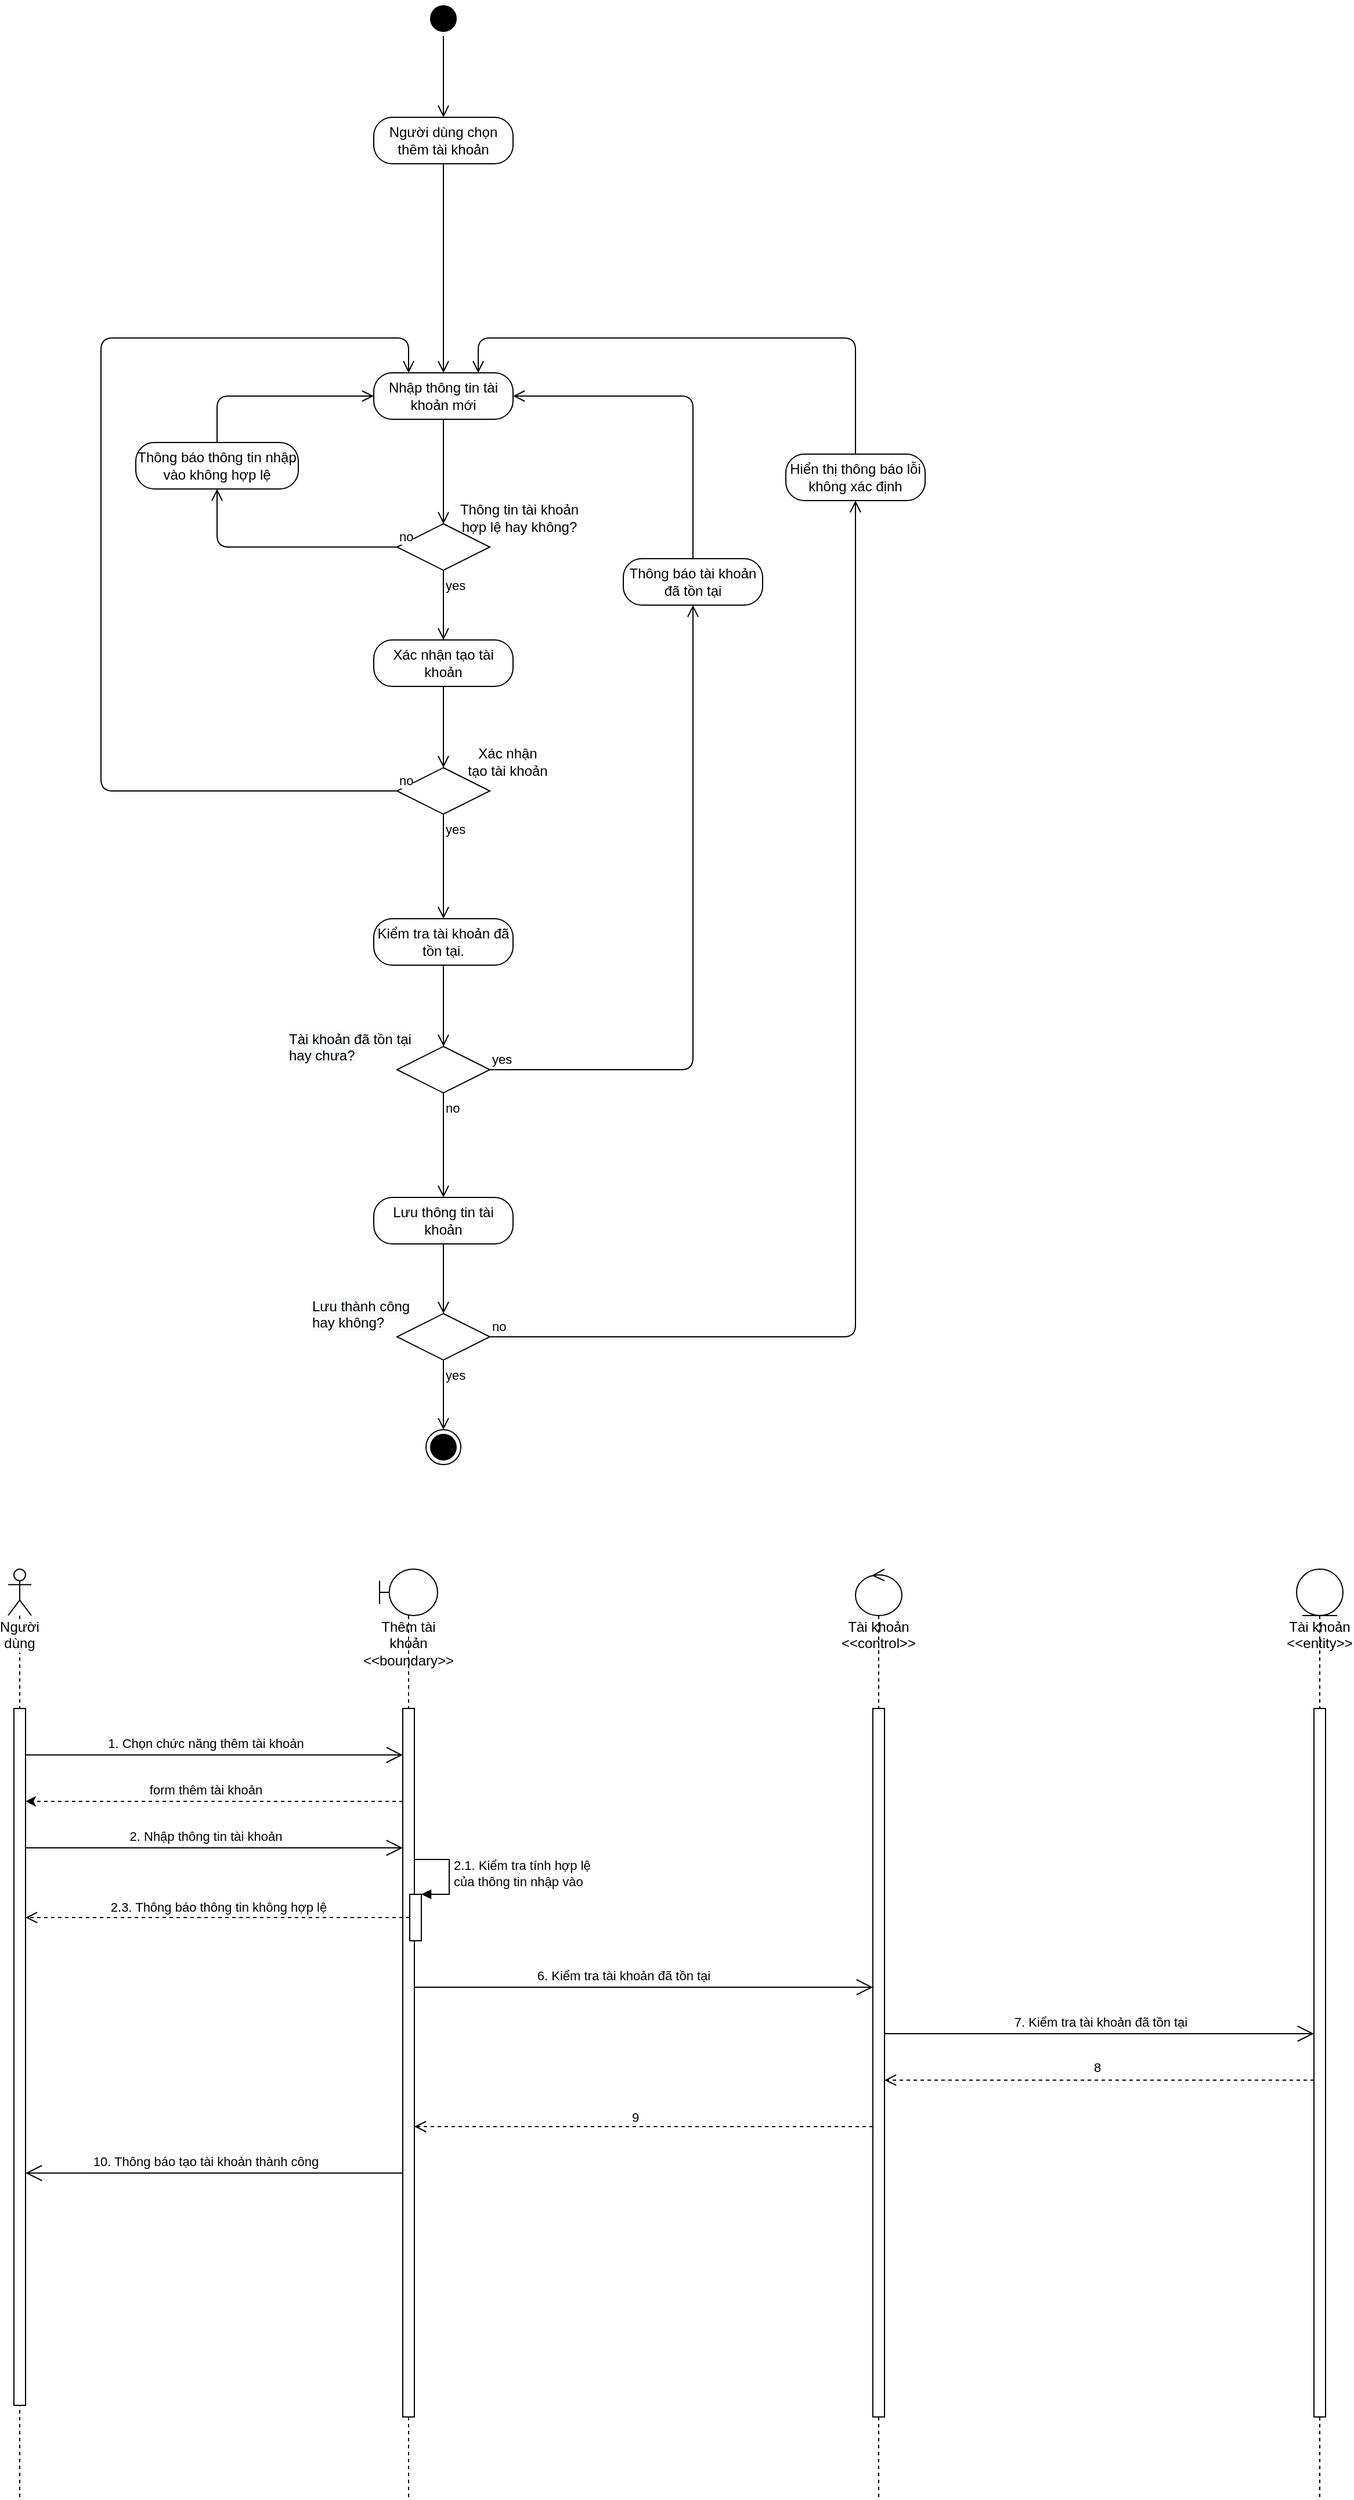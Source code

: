 <mxfile version="13.10.2" type="github">
  <diagram id="-hHKwc8TE8wEk4itMou8" name="Page-1">
    <mxGraphModel dx="942" dy="582" grid="1" gridSize="10" guides="1" tooltips="1" connect="1" arrows="1" fold="1" page="1" pageScale="1" pageWidth="850" pageHeight="1100" math="0" shadow="0">
      <root>
        <mxCell id="0" />
        <mxCell id="1" parent="0" />
        <mxCell id="u_T7zBw5QUFRuD9IZm7b-1" value="" style="ellipse;html=1;shape=startState;fillColor=#000000;" parent="1" vertex="1">
          <mxGeometry x="390" y="10" width="30" height="30" as="geometry" />
        </mxCell>
        <mxCell id="u_T7zBw5QUFRuD9IZm7b-2" value="" style="edgeStyle=orthogonalEdgeStyle;html=1;verticalAlign=bottom;endArrow=open;endSize=8;" parent="1" source="u_T7zBw5QUFRuD9IZm7b-1" target="u_T7zBw5QUFRuD9IZm7b-3" edge="1">
          <mxGeometry relative="1" as="geometry">
            <mxPoint x="405" y="230" as="targetPoint" />
          </mxGeometry>
        </mxCell>
        <mxCell id="u_T7zBw5QUFRuD9IZm7b-3" value="Người dùng chọn thêm tài khoản" style="rounded=1;whiteSpace=wrap;html=1;arcSize=40;fontColor=#000000;fillColor=#FFFFFF;" parent="1" vertex="1">
          <mxGeometry x="345" y="110" width="120" height="40" as="geometry" />
        </mxCell>
        <mxCell id="u_T7zBw5QUFRuD9IZm7b-4" value="" style="edgeStyle=orthogonalEdgeStyle;html=1;verticalAlign=bottom;endArrow=open;endSize=8;" parent="1" source="u_T7zBw5QUFRuD9IZm7b-3" target="u_T7zBw5QUFRuD9IZm7b-7" edge="1">
          <mxGeometry relative="1" as="geometry">
            <mxPoint x="405" y="210" as="targetPoint" />
          </mxGeometry>
        </mxCell>
        <mxCell id="u_T7zBw5QUFRuD9IZm7b-7" value="Nhập thông tin tài khoản mới" style="rounded=1;whiteSpace=wrap;html=1;arcSize=40;fontColor=#000000;fillColor=#FFFFFF;" parent="1" vertex="1">
          <mxGeometry x="345" y="330" width="120" height="40" as="geometry" />
        </mxCell>
        <mxCell id="u_T7zBw5QUFRuD9IZm7b-8" value="" style="edgeStyle=orthogonalEdgeStyle;html=1;verticalAlign=bottom;endArrow=open;endSize=8;entryX=0.5;entryY=0;entryDx=0;entryDy=0;" parent="1" source="u_T7zBw5QUFRuD9IZm7b-7" target="u_T7zBw5QUFRuD9IZm7b-9" edge="1">
          <mxGeometry relative="1" as="geometry">
            <mxPoint x="405" y="440" as="targetPoint" />
          </mxGeometry>
        </mxCell>
        <mxCell id="u_T7zBw5QUFRuD9IZm7b-9" value="" style="rhombus;whiteSpace=wrap;html=1;fillColor=#FFFFFF;" parent="1" vertex="1">
          <mxGeometry x="365" y="460" width="80" height="40" as="geometry" />
        </mxCell>
        <mxCell id="u_T7zBw5QUFRuD9IZm7b-10" value="no" style="edgeStyle=orthogonalEdgeStyle;html=1;align=left;verticalAlign=bottom;endArrow=open;endSize=8;entryX=0.5;entryY=1;entryDx=0;entryDy=0;" parent="1" source="u_T7zBw5QUFRuD9IZm7b-9" target="u_T7zBw5QUFRuD9IZm7b-13" edge="1">
          <mxGeometry x="-1" relative="1" as="geometry">
            <mxPoint x="200" y="460" as="targetPoint" />
            <mxPoint x="340" y="480" as="sourcePoint" />
          </mxGeometry>
        </mxCell>
        <mxCell id="u_T7zBw5QUFRuD9IZm7b-11" value="yes" style="edgeStyle=orthogonalEdgeStyle;html=1;align=left;verticalAlign=top;endArrow=open;endSize=8;" parent="1" source="u_T7zBw5QUFRuD9IZm7b-9" target="u_T7zBw5QUFRuD9IZm7b-35" edge="1">
          <mxGeometry x="-1" relative="1" as="geometry">
            <mxPoint x="405" y="580" as="targetPoint" />
          </mxGeometry>
        </mxCell>
        <mxCell id="u_T7zBw5QUFRuD9IZm7b-13" value="Thông báo thông tin nhập vào không hợp lệ" style="rounded=1;whiteSpace=wrap;html=1;arcSize=40;fontColor=#000000;fillColor=#FFFFFF;" parent="1" vertex="1">
          <mxGeometry x="140" y="390" width="140" height="40" as="geometry" />
        </mxCell>
        <mxCell id="u_T7zBw5QUFRuD9IZm7b-14" value="" style="edgeStyle=orthogonalEdgeStyle;html=1;verticalAlign=bottom;endArrow=open;endSize=8;entryX=0;entryY=0.5;entryDx=0;entryDy=0;exitX=0.5;exitY=0;exitDx=0;exitDy=0;" parent="1" source="u_T7zBw5QUFRuD9IZm7b-13" target="u_T7zBw5QUFRuD9IZm7b-7" edge="1">
          <mxGeometry relative="1" as="geometry">
            <mxPoint x="180" y="430" as="targetPoint" />
            <Array as="points">
              <mxPoint x="210" y="350" />
            </Array>
          </mxGeometry>
        </mxCell>
        <mxCell id="u_T7zBw5QUFRuD9IZm7b-18" value="Kiểm tra tài khoản đã tồn tại." style="rounded=1;whiteSpace=wrap;html=1;arcSize=40;fontColor=#000000;fillColor=#FFFFFF;" parent="1" vertex="1">
          <mxGeometry x="345" y="800" width="120" height="40" as="geometry" />
        </mxCell>
        <mxCell id="u_T7zBw5QUFRuD9IZm7b-19" value="" style="edgeStyle=orthogonalEdgeStyle;html=1;verticalAlign=bottom;endArrow=open;endSize=8;" parent="1" source="u_T7zBw5QUFRuD9IZm7b-18" target="u_T7zBw5QUFRuD9IZm7b-20" edge="1">
          <mxGeometry relative="1" as="geometry">
            <mxPoint x="405" y="930" as="targetPoint" />
          </mxGeometry>
        </mxCell>
        <mxCell id="u_T7zBw5QUFRuD9IZm7b-20" value="" style="rhombus;whiteSpace=wrap;html=1;fillColor=#FFFFFF;" parent="1" vertex="1">
          <mxGeometry x="365" y="910" width="80" height="40" as="geometry" />
        </mxCell>
        <mxCell id="u_T7zBw5QUFRuD9IZm7b-21" value="yes" style="edgeStyle=orthogonalEdgeStyle;html=1;align=left;verticalAlign=bottom;endArrow=open;endSize=8;" parent="1" source="u_T7zBw5QUFRuD9IZm7b-20" target="u_T7zBw5QUFRuD9IZm7b-24" edge="1">
          <mxGeometry x="-1" relative="1" as="geometry">
            <mxPoint x="640" y="480" as="targetPoint" />
          </mxGeometry>
        </mxCell>
        <mxCell id="u_T7zBw5QUFRuD9IZm7b-22" value="no" style="edgeStyle=orthogonalEdgeStyle;html=1;align=left;verticalAlign=top;endArrow=open;endSize=8;" parent="1" source="u_T7zBw5QUFRuD9IZm7b-20" target="u_T7zBw5QUFRuD9IZm7b-26" edge="1">
          <mxGeometry x="-1" relative="1" as="geometry">
            <mxPoint x="405" y="1070" as="targetPoint" />
          </mxGeometry>
        </mxCell>
        <mxCell id="u_T7zBw5QUFRuD9IZm7b-24" value="Thông báo tài khoản đã tồn tại" style="rounded=1;whiteSpace=wrap;html=1;arcSize=40;fontColor=#000000;fillColor=#FFFFFF;" parent="1" vertex="1">
          <mxGeometry x="560" y="490" width="120" height="40" as="geometry" />
        </mxCell>
        <mxCell id="u_T7zBw5QUFRuD9IZm7b-25" value="" style="edgeStyle=orthogonalEdgeStyle;html=1;verticalAlign=bottom;endArrow=open;endSize=8;entryX=1;entryY=0.5;entryDx=0;entryDy=0;" parent="1" source="u_T7zBw5QUFRuD9IZm7b-24" target="u_T7zBw5QUFRuD9IZm7b-7" edge="1">
          <mxGeometry relative="1" as="geometry">
            <mxPoint x="660" y="470" as="targetPoint" />
            <Array as="points">
              <mxPoint x="620" y="350" />
            </Array>
          </mxGeometry>
        </mxCell>
        <mxCell id="u_T7zBw5QUFRuD9IZm7b-26" value="Lưu thông tin tài khoản" style="rounded=1;whiteSpace=wrap;html=1;arcSize=40;fontColor=#000000;fillColor=#FFFFFF;" parent="1" vertex="1">
          <mxGeometry x="345" y="1040" width="120" height="40" as="geometry" />
        </mxCell>
        <mxCell id="u_T7zBw5QUFRuD9IZm7b-27" value="" style="edgeStyle=orthogonalEdgeStyle;html=1;verticalAlign=bottom;endArrow=open;endSize=8;entryX=0.5;entryY=0;entryDx=0;entryDy=0;" parent="1" source="u_T7zBw5QUFRuD9IZm7b-26" target="u_T7zBw5QUFRuD9IZm7b-28" edge="1">
          <mxGeometry relative="1" as="geometry">
            <mxPoint x="405" y="1120" as="targetPoint" />
          </mxGeometry>
        </mxCell>
        <mxCell id="u_T7zBw5QUFRuD9IZm7b-28" value="" style="rhombus;whiteSpace=wrap;html=1;fillColor=#FFFFFF;" parent="1" vertex="1">
          <mxGeometry x="365" y="1140" width="80" height="40" as="geometry" />
        </mxCell>
        <mxCell id="u_T7zBw5QUFRuD9IZm7b-29" value="no" style="edgeStyle=orthogonalEdgeStyle;html=1;align=left;verticalAlign=bottom;endArrow=open;endSize=8;entryX=0.5;entryY=1;entryDx=0;entryDy=0;" parent="1" source="u_T7zBw5QUFRuD9IZm7b-28" target="u_T7zBw5QUFRuD9IZm7b-32" edge="1">
          <mxGeometry x="-1" relative="1" as="geometry">
            <mxPoint x="720" y="460" as="targetPoint" />
          </mxGeometry>
        </mxCell>
        <mxCell id="u_T7zBw5QUFRuD9IZm7b-30" value="yes" style="edgeStyle=orthogonalEdgeStyle;html=1;align=left;verticalAlign=top;endArrow=open;endSize=8;" parent="1" source="u_T7zBw5QUFRuD9IZm7b-28" target="u_T7zBw5QUFRuD9IZm7b-34" edge="1">
          <mxGeometry x="-1" relative="1" as="geometry">
            <mxPoint x="405" y="1250" as="targetPoint" />
          </mxGeometry>
        </mxCell>
        <mxCell id="u_T7zBw5QUFRuD9IZm7b-32" value="Hiển thị thông báo lỗi không xác định" style="rounded=1;whiteSpace=wrap;html=1;arcSize=40;fontColor=#000000;fillColor=#FFFFFF;" parent="1" vertex="1">
          <mxGeometry x="700" y="400" width="120" height="40" as="geometry" />
        </mxCell>
        <mxCell id="u_T7zBw5QUFRuD9IZm7b-33" value="" style="edgeStyle=orthogonalEdgeStyle;html=1;verticalAlign=bottom;endArrow=open;endSize=8;entryX=0.75;entryY=0;entryDx=0;entryDy=0;exitX=0.5;exitY=0;exitDx=0;exitDy=0;" parent="1" source="u_T7zBw5QUFRuD9IZm7b-32" target="u_T7zBw5QUFRuD9IZm7b-7" edge="1">
          <mxGeometry relative="1" as="geometry">
            <mxPoint x="740" y="190" as="targetPoint" />
            <Array as="points">
              <mxPoint x="760" y="300" />
              <mxPoint x="435" y="300" />
            </Array>
          </mxGeometry>
        </mxCell>
        <mxCell id="u_T7zBw5QUFRuD9IZm7b-34" value="" style="ellipse;html=1;shape=endState;fillColor=#000000;" parent="1" vertex="1">
          <mxGeometry x="390" y="1240" width="30" height="30" as="geometry" />
        </mxCell>
        <mxCell id="u_T7zBw5QUFRuD9IZm7b-35" value="Xác nhận tạo tài khoản" style="rounded=1;whiteSpace=wrap;html=1;arcSize=40;fontColor=#000000;fillColor=#FFFFFF;" parent="1" vertex="1">
          <mxGeometry x="345" y="560" width="120" height="40" as="geometry" />
        </mxCell>
        <mxCell id="u_T7zBw5QUFRuD9IZm7b-36" value="" style="edgeStyle=orthogonalEdgeStyle;html=1;verticalAlign=bottom;endArrow=open;endSize=8;entryX=0.5;entryY=0;entryDx=0;entryDy=0;" parent="1" source="u_T7zBw5QUFRuD9IZm7b-35" target="u_T7zBw5QUFRuD9IZm7b-37" edge="1">
          <mxGeometry relative="1" as="geometry">
            <mxPoint x="405" y="640" as="targetPoint" />
          </mxGeometry>
        </mxCell>
        <mxCell id="u_T7zBw5QUFRuD9IZm7b-37" value="" style="rhombus;whiteSpace=wrap;html=1;fillColor=#FFFFFF;" parent="1" vertex="1">
          <mxGeometry x="365" y="670" width="80" height="40" as="geometry" />
        </mxCell>
        <mxCell id="u_T7zBw5QUFRuD9IZm7b-38" value="no" style="edgeStyle=orthogonalEdgeStyle;html=1;align=left;verticalAlign=bottom;endArrow=open;endSize=8;entryX=0.25;entryY=0;entryDx=0;entryDy=0;" parent="1" source="u_T7zBw5QUFRuD9IZm7b-37" target="u_T7zBw5QUFRuD9IZm7b-7" edge="1">
          <mxGeometry x="-1" relative="1" as="geometry">
            <mxPoint x="130" y="300" as="targetPoint" />
            <Array as="points">
              <mxPoint x="110" y="690" />
              <mxPoint x="110" y="300" />
              <mxPoint x="375" y="300" />
            </Array>
          </mxGeometry>
        </mxCell>
        <mxCell id="u_T7zBw5QUFRuD9IZm7b-39" value="yes" style="edgeStyle=orthogonalEdgeStyle;html=1;align=left;verticalAlign=top;endArrow=open;endSize=8;entryX=0.5;entryY=0;entryDx=0;entryDy=0;" parent="1" source="u_T7zBw5QUFRuD9IZm7b-37" target="u_T7zBw5QUFRuD9IZm7b-18" edge="1">
          <mxGeometry x="-1" relative="1" as="geometry">
            <mxPoint x="385" y="770" as="targetPoint" />
          </mxGeometry>
        </mxCell>
        <mxCell id="bdNDSrImDq5o_G4RIrDo-1" value="Người dùng" style="shape=umlLifeline;participant=umlActor;perimeter=lifelinePerimeter;whiteSpace=wrap;html=1;container=1;collapsible=0;recursiveResize=0;verticalAlign=top;spacingTop=36;outlineConnect=0;labelBackgroundColor=#ffffff;" parent="1" vertex="1">
          <mxGeometry x="30" y="1360" width="20" height="800" as="geometry" />
        </mxCell>
        <mxCell id="bdNDSrImDq5o_G4RIrDo-6" value="" style="html=1;points=[];perimeter=orthogonalPerimeter;labelBackgroundColor=#ffffff;" parent="bdNDSrImDq5o_G4RIrDo-1" vertex="1">
          <mxGeometry x="5" y="120" width="10" height="600" as="geometry" />
        </mxCell>
        <mxCell id="bdNDSrImDq5o_G4RIrDo-2" value="Thêm tài khoản&lt;br&gt;&amp;lt;&amp;lt;boundary&amp;gt;&amp;gt;" style="shape=umlLifeline;participant=umlBoundary;perimeter=lifelinePerimeter;whiteSpace=wrap;html=1;container=1;collapsible=0;recursiveResize=0;verticalAlign=top;spacingTop=36;outlineConnect=0;" parent="1" vertex="1">
          <mxGeometry x="350" y="1360" width="50" height="800" as="geometry" />
        </mxCell>
        <mxCell id="bdNDSrImDq5o_G4RIrDo-7" value="" style="html=1;points=[];perimeter=orthogonalPerimeter;labelBackgroundColor=#ffffff;" parent="bdNDSrImDq5o_G4RIrDo-2" vertex="1">
          <mxGeometry x="20" y="120" width="10" height="610" as="geometry" />
        </mxCell>
        <mxCell id="bdNDSrImDq5o_G4RIrDo-16" value="" style="html=1;points=[];perimeter=orthogonalPerimeter;labelBackgroundColor=#ffffff;" parent="bdNDSrImDq5o_G4RIrDo-2" vertex="1">
          <mxGeometry x="26" y="280" width="10" height="40" as="geometry" />
        </mxCell>
        <mxCell id="bdNDSrImDq5o_G4RIrDo-17" value="2.1. Kiểm tra tính hợp lệ &lt;br&gt;của thông tin nhập vào" style="edgeStyle=orthogonalEdgeStyle;html=1;align=left;spacingLeft=2;endArrow=block;rounded=0;entryX=1;entryY=0;" parent="bdNDSrImDq5o_G4RIrDo-2" target="bdNDSrImDq5o_G4RIrDo-16" edge="1" source="bdNDSrImDq5o_G4RIrDo-7">
          <mxGeometry relative="1" as="geometry">
            <mxPoint x="29" y="350" as="sourcePoint" />
            <Array as="points">
              <mxPoint x="60" y="250" />
              <mxPoint x="60" y="280" />
            </Array>
          </mxGeometry>
        </mxCell>
        <mxCell id="bdNDSrImDq5o_G4RIrDo-3" value="Tài khoản&lt;br&gt;&amp;lt;&amp;lt;control&amp;gt;&amp;gt;" style="shape=umlLifeline;participant=umlControl;perimeter=lifelinePerimeter;whiteSpace=wrap;html=1;container=1;collapsible=0;recursiveResize=0;verticalAlign=top;spacingTop=36;outlineConnect=0;" parent="1" vertex="1">
          <mxGeometry x="760" y="1360" width="40" height="800" as="geometry" />
        </mxCell>
        <mxCell id="bdNDSrImDq5o_G4RIrDo-8" value="" style="html=1;points=[];perimeter=orthogonalPerimeter;labelBackgroundColor=#ffffff;" parent="bdNDSrImDq5o_G4RIrDo-3" vertex="1">
          <mxGeometry x="15" y="120" width="10" height="610" as="geometry" />
        </mxCell>
        <mxCell id="bdNDSrImDq5o_G4RIrDo-4" value="Tài khoản&lt;br&gt;&amp;lt;&amp;lt;entity&amp;gt;&amp;gt;" style="shape=umlLifeline;participant=umlEntity;perimeter=lifelinePerimeter;whiteSpace=wrap;html=1;container=1;collapsible=0;recursiveResize=0;verticalAlign=top;spacingTop=36;outlineConnect=0;" parent="1" vertex="1">
          <mxGeometry x="1140" y="1360" width="40" height="800" as="geometry" />
        </mxCell>
        <mxCell id="bdNDSrImDq5o_G4RIrDo-9" value="" style="html=1;points=[];perimeter=orthogonalPerimeter;labelBackgroundColor=#ffffff;" parent="bdNDSrImDq5o_G4RIrDo-4" vertex="1">
          <mxGeometry x="15" y="120" width="10" height="610" as="geometry" />
        </mxCell>
        <mxCell id="bdNDSrImDq5o_G4RIrDo-5" value="" style="endArrow=open;endFill=1;endSize=12;html=1;" parent="1" source="bdNDSrImDq5o_G4RIrDo-6" target="bdNDSrImDq5o_G4RIrDo-7" edge="1">
          <mxGeometry width="160" relative="1" as="geometry">
            <mxPoint x="90" y="1530" as="sourcePoint" />
            <mxPoint x="250" y="1530" as="targetPoint" />
            <Array as="points">
              <mxPoint x="300" y="1520" />
            </Array>
          </mxGeometry>
        </mxCell>
        <mxCell id="bdNDSrImDq5o_G4RIrDo-10" value="1. Chọn chức năng thêm tài khoản" style="edgeLabel;html=1;align=center;verticalAlign=middle;resizable=0;points=[];" parent="bdNDSrImDq5o_G4RIrDo-5" vertex="1" connectable="0">
          <mxGeometry x="-0.157" y="-2" relative="1" as="geometry">
            <mxPoint x="18" y="-12" as="offset" />
          </mxGeometry>
        </mxCell>
        <mxCell id="bdNDSrImDq5o_G4RIrDo-14" value="" style="endArrow=open;endFill=1;endSize=12;html=1;" parent="1" source="bdNDSrImDq5o_G4RIrDo-6" target="bdNDSrImDq5o_G4RIrDo-7" edge="1">
          <mxGeometry width="160" relative="1" as="geometry">
            <mxPoint x="120" y="1670" as="sourcePoint" />
            <mxPoint x="280" y="1670" as="targetPoint" />
            <Array as="points">
              <mxPoint x="230" y="1600" />
            </Array>
          </mxGeometry>
        </mxCell>
        <mxCell id="bdNDSrImDq5o_G4RIrDo-15" value="2. Nhập thông tin tài khoản" style="edgeLabel;html=1;align=center;verticalAlign=middle;resizable=0;points=[];" parent="bdNDSrImDq5o_G4RIrDo-14" vertex="1" connectable="0">
          <mxGeometry x="-0.206" y="-1" relative="1" as="geometry">
            <mxPoint x="26" y="-11" as="offset" />
          </mxGeometry>
        </mxCell>
        <mxCell id="bdNDSrImDq5o_G4RIrDo-18" value="2.3. Thông báo thông tin không hợp lệ" style="html=1;verticalAlign=bottom;endArrow=open;dashed=1;endSize=8;" parent="1" source="bdNDSrImDq5o_G4RIrDo-16" target="bdNDSrImDq5o_G4RIrDo-6" edge="1">
          <mxGeometry relative="1" as="geometry">
            <mxPoint x="290" y="1840" as="sourcePoint" />
            <mxPoint x="210" y="1840" as="targetPoint" />
          </mxGeometry>
        </mxCell>
        <mxCell id="bdNDSrImDq5o_G4RIrDo-20" value="" style="endArrow=open;endFill=1;endSize=12;html=1;" parent="1" source="bdNDSrImDq5o_G4RIrDo-7" target="bdNDSrImDq5o_G4RIrDo-8" edge="1">
          <mxGeometry width="160" relative="1" as="geometry">
            <mxPoint x="490" y="1870" as="sourcePoint" />
            <mxPoint x="650" y="1870" as="targetPoint" />
            <Array as="points">
              <mxPoint x="570" y="1720" />
            </Array>
          </mxGeometry>
        </mxCell>
        <mxCell id="bdNDSrImDq5o_G4RIrDo-21" value="6. Kiểm tra tài khoản đã tồn tại" style="edgeLabel;html=1;align=center;verticalAlign=middle;resizable=0;points=[];" parent="bdNDSrImDq5o_G4RIrDo-20" vertex="1" connectable="0">
          <mxGeometry x="-0.281" y="-2" relative="1" as="geometry">
            <mxPoint x="38" y="-12" as="offset" />
          </mxGeometry>
        </mxCell>
        <mxCell id="bdNDSrImDq5o_G4RIrDo-22" value="" style="endArrow=open;endFill=1;endSize=12;html=1;" parent="1" target="bdNDSrImDq5o_G4RIrDo-9" edge="1" source="bdNDSrImDq5o_G4RIrDo-8">
          <mxGeometry width="160" relative="1" as="geometry">
            <mxPoint x="784" y="1880" as="sourcePoint" />
            <mxPoint x="950" y="1880" as="targetPoint" />
            <Array as="points">
              <mxPoint x="960" y="1760" />
            </Array>
          </mxGeometry>
        </mxCell>
        <mxCell id="bdNDSrImDq5o_G4RIrDo-23" value="7. Kiểm tra tài khoản đã tồn tại" style="edgeLabel;html=1;align=center;verticalAlign=middle;resizable=0;points=[];" parent="bdNDSrImDq5o_G4RIrDo-22" vertex="1" connectable="0">
          <mxGeometry x="-0.407" y="-1" relative="1" as="geometry">
            <mxPoint x="76" y="-10.96" as="offset" />
          </mxGeometry>
        </mxCell>
        <mxCell id="bdNDSrImDq5o_G4RIrDo-24" value="" style="html=1;verticalAlign=bottom;endArrow=open;dashed=1;endSize=8;" parent="1" source="bdNDSrImDq5o_G4RIrDo-9" target="bdNDSrImDq5o_G4RIrDo-8" edge="1">
          <mxGeometry relative="1" as="geometry">
            <mxPoint x="1000" y="2010" as="sourcePoint" />
            <mxPoint x="920" y="2010" as="targetPoint" />
            <Array as="points">
              <mxPoint x="960" y="1800" />
            </Array>
          </mxGeometry>
        </mxCell>
        <mxCell id="bdNDSrImDq5o_G4RIrDo-29" value="8" style="edgeLabel;html=1;align=center;verticalAlign=middle;resizable=0;points=[];" parent="bdNDSrImDq5o_G4RIrDo-24" vertex="1" connectable="0">
          <mxGeometry x="0.295" y="-2" relative="1" as="geometry">
            <mxPoint x="52" y="-9.37" as="offset" />
          </mxGeometry>
        </mxCell>
        <mxCell id="bdNDSrImDq5o_G4RIrDo-26" value="" style="html=1;verticalAlign=bottom;endArrow=open;dashed=1;endSize=8;" parent="1" source="bdNDSrImDq5o_G4RIrDo-8" target="bdNDSrImDq5o_G4RIrDo-7" edge="1">
          <mxGeometry relative="1" as="geometry">
            <mxPoint x="610" y="2070" as="sourcePoint" />
            <mxPoint x="530" y="2070" as="targetPoint" />
            <Array as="points">
              <mxPoint x="610" y="1840" />
            </Array>
          </mxGeometry>
        </mxCell>
        <mxCell id="bdNDSrImDq5o_G4RIrDo-30" value="9" style="edgeLabel;html=1;align=center;verticalAlign=middle;resizable=0;points=[];" parent="bdNDSrImDq5o_G4RIrDo-26" vertex="1" connectable="0">
          <mxGeometry x="0.073" y="-4" relative="1" as="geometry">
            <mxPoint x="7" y="-4" as="offset" />
          </mxGeometry>
        </mxCell>
        <mxCell id="bdNDSrImDq5o_G4RIrDo-27" value="" style="endArrow=open;endFill=1;endSize=12;html=1;" parent="1" edge="1" target="bdNDSrImDq5o_G4RIrDo-6" source="bdNDSrImDq5o_G4RIrDo-7">
          <mxGeometry width="160" relative="1" as="geometry">
            <mxPoint x="372.5" y="1880" as="sourcePoint" />
            <mxPoint x="47.5" y="1880" as="targetPoint" />
            <Array as="points">
              <mxPoint x="210" y="1880" />
            </Array>
          </mxGeometry>
        </mxCell>
        <mxCell id="bdNDSrImDq5o_G4RIrDo-28" value="10. Thông báo tạo tài khoản thành công" style="edgeLabel;html=1;align=center;verticalAlign=middle;resizable=0;points=[];" parent="bdNDSrImDq5o_G4RIrDo-27" vertex="1" connectable="0">
          <mxGeometry x="0.329" y="-1" relative="1" as="geometry">
            <mxPoint x="46" y="-9" as="offset" />
          </mxGeometry>
        </mxCell>
        <mxCell id="nyzFrp30SZgXQbe49sfa-1" value="" style="endArrow=classic;html=1;dashed=1;" edge="1" parent="1" source="bdNDSrImDq5o_G4RIrDo-7" target="bdNDSrImDq5o_G4RIrDo-6">
          <mxGeometry width="50" height="50" relative="1" as="geometry">
            <mxPoint x="540" y="1580" as="sourcePoint" />
            <mxPoint x="590" y="1530" as="targetPoint" />
            <Array as="points">
              <mxPoint x="260" y="1560" />
            </Array>
          </mxGeometry>
        </mxCell>
        <mxCell id="nyzFrp30SZgXQbe49sfa-2" value="form thêm tài khoản" style="edgeLabel;html=1;align=center;verticalAlign=middle;resizable=0;points=[];" vertex="1" connectable="0" parent="nyzFrp30SZgXQbe49sfa-1">
          <mxGeometry x="0.077" y="-2" relative="1" as="geometry">
            <mxPoint x="5" y="-8" as="offset" />
          </mxGeometry>
        </mxCell>
        <mxCell id="nyzFrp30SZgXQbe49sfa-3" value="Thông tin tài khoản&lt;br&gt;hợp lệ hay không?" style="text;html=1;align=center;verticalAlign=middle;resizable=0;points=[];autosize=1;" vertex="1" parent="1">
          <mxGeometry x="410" y="440" width="120" height="30" as="geometry" />
        </mxCell>
        <mxCell id="nyzFrp30SZgXQbe49sfa-4" value="Xác nhận&lt;br&gt;tạo tài khoản" style="text;html=1;align=center;verticalAlign=middle;resizable=0;points=[];autosize=1;" vertex="1" parent="1">
          <mxGeometry x="420" y="650" width="80" height="30" as="geometry" />
        </mxCell>
        <mxCell id="nyzFrp30SZgXQbe49sfa-5" value="&lt;span style=&quot;color: rgb(0, 0, 0); font-family: helvetica; font-size: 12px; font-style: normal; font-weight: 400; letter-spacing: normal; text-align: center; text-indent: 0px; text-transform: none; word-spacing: 0px; background-color: rgb(248, 249, 250); display: inline; float: none;&quot;&gt;Tài khoản đã tồn tại&lt;/span&gt;&lt;br style=&quot;color: rgb(0, 0, 0); font-family: helvetica; font-size: 12px; font-style: normal; font-weight: 400; letter-spacing: normal; text-align: center; text-indent: 0px; text-transform: none; word-spacing: 0px; background-color: rgb(248, 249, 250);&quot;&gt;&lt;span style=&quot;color: rgb(0, 0, 0); font-family: helvetica; font-size: 12px; font-style: normal; font-weight: 400; letter-spacing: normal; text-align: center; text-indent: 0px; text-transform: none; word-spacing: 0px; background-color: rgb(248, 249, 250); display: inline; float: none;&quot;&gt;hay chưa?&lt;/span&gt;" style="text;whiteSpace=wrap;html=1;" vertex="1" parent="1">
          <mxGeometry x="270" y="890" width="130" height="40" as="geometry" />
        </mxCell>
        <mxCell id="nyzFrp30SZgXQbe49sfa-6" value="&lt;span style=&quot;color: rgb(0, 0, 0); font-family: helvetica; font-size: 12px; font-style: normal; font-weight: 400; letter-spacing: normal; text-align: center; text-indent: 0px; text-transform: none; word-spacing: 0px; background-color: rgb(248, 249, 250); display: inline; float: none;&quot;&gt;Lưu thành công&lt;/span&gt;&lt;br style=&quot;color: rgb(0, 0, 0); font-family: helvetica; font-size: 12px; font-style: normal; font-weight: 400; letter-spacing: normal; text-align: center; text-indent: 0px; text-transform: none; word-spacing: 0px; background-color: rgb(248, 249, 250);&quot;&gt;&lt;span style=&quot;color: rgb(0, 0, 0); font-family: helvetica; font-size: 12px; font-style: normal; font-weight: 400; letter-spacing: normal; text-align: center; text-indent: 0px; text-transform: none; word-spacing: 0px; background-color: rgb(248, 249, 250); display: inline; float: none;&quot;&gt;hay không?&lt;/span&gt;" style="text;whiteSpace=wrap;html=1;" vertex="1" parent="1">
          <mxGeometry x="290" y="1120" width="110" height="40" as="geometry" />
        </mxCell>
      </root>
    </mxGraphModel>
  </diagram>
</mxfile>
